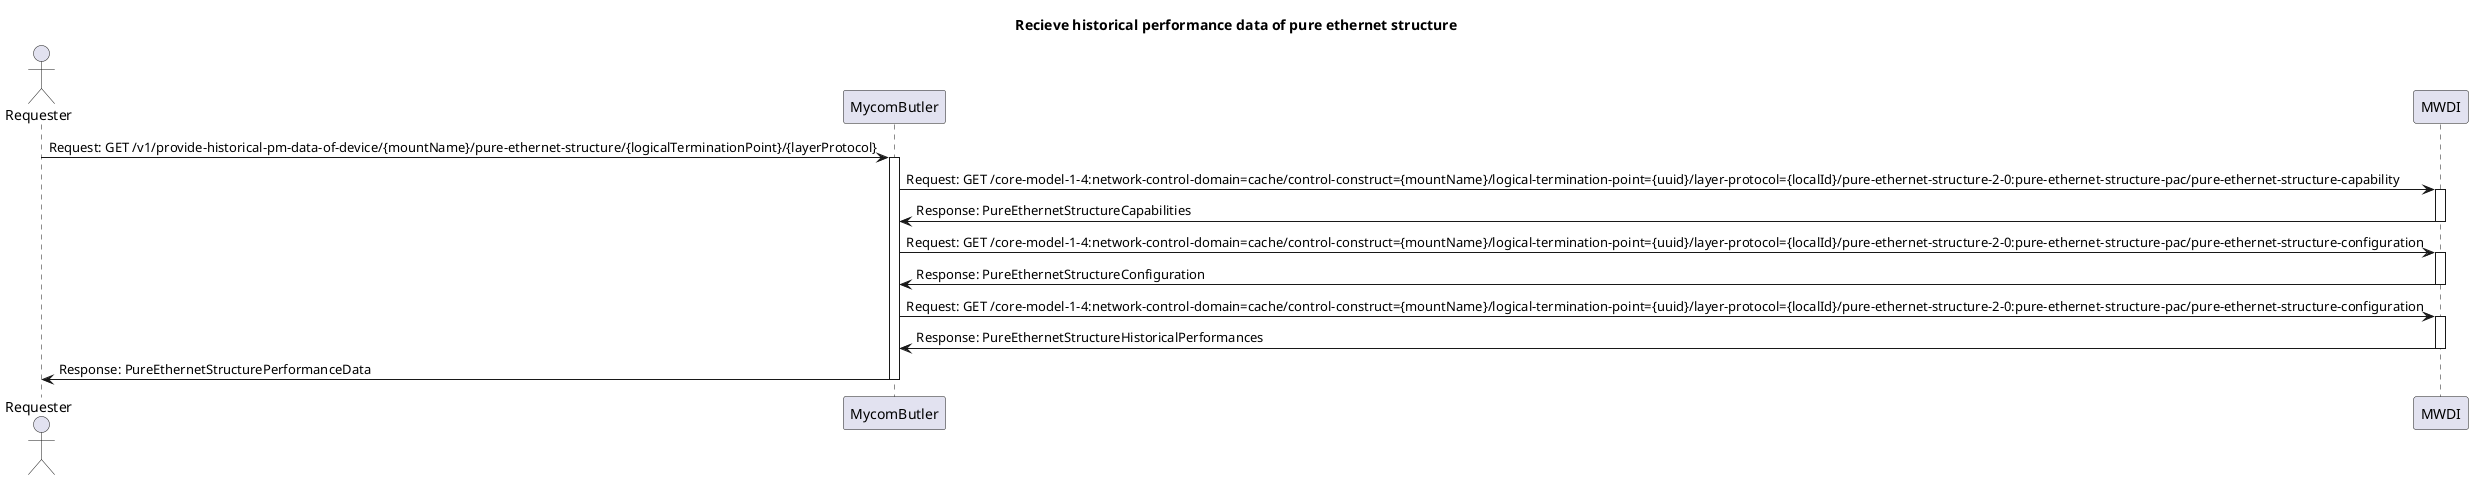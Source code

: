@startuml Recieve_PM_data_pure_ethernet_structure
title "Recieve historical performance data of pure ethernet structure"

actor Requester
participant MycomButler
participant MWDI

Requester -> MycomButler: Request: GET /v1/provide-historical-pm-data-of-device/{mountName}/pure-ethernet-structure/{logicalTerminationPoint}/{layerProtocol}
activate MycomButler

MycomButler -> MWDI: Request: GET /core-model-1-4:network-control-domain=cache/control-construct={mountName}/logical-termination-point={uuid}/layer-protocol={localId}/pure-ethernet-structure-2-0:pure-ethernet-structure-pac/pure-ethernet-structure-capability
activate MWDI
MWDI -> MycomButler: Response: PureEthernetStructureCapabilities
deactivate MWDI

MycomButler -> MWDI: Request: GET /core-model-1-4:network-control-domain=cache/control-construct={mountName}/logical-termination-point={uuid}/layer-protocol={localId}/pure-ethernet-structure-2-0:pure-ethernet-structure-pac/pure-ethernet-structure-configuration
activate MWDI
MWDI -> MycomButler: Response: PureEthernetStructureConfiguration
deactivate MWDI

MycomButler -> MWDI: Request: GET /core-model-1-4:network-control-domain=cache/control-construct={mountName}/logical-termination-point={uuid}/layer-protocol={localId}/pure-ethernet-structure-2-0:pure-ethernet-structure-pac/pure-ethernet-structure-configuration
activate MWDI
MWDI -> MycomButler: Response: PureEthernetStructureHistoricalPerformances
deactivate MWDI

MycomButler -> Requester: Response: PureEthernetStructurePerformanceData

deactivate MycomButler

@enduml
